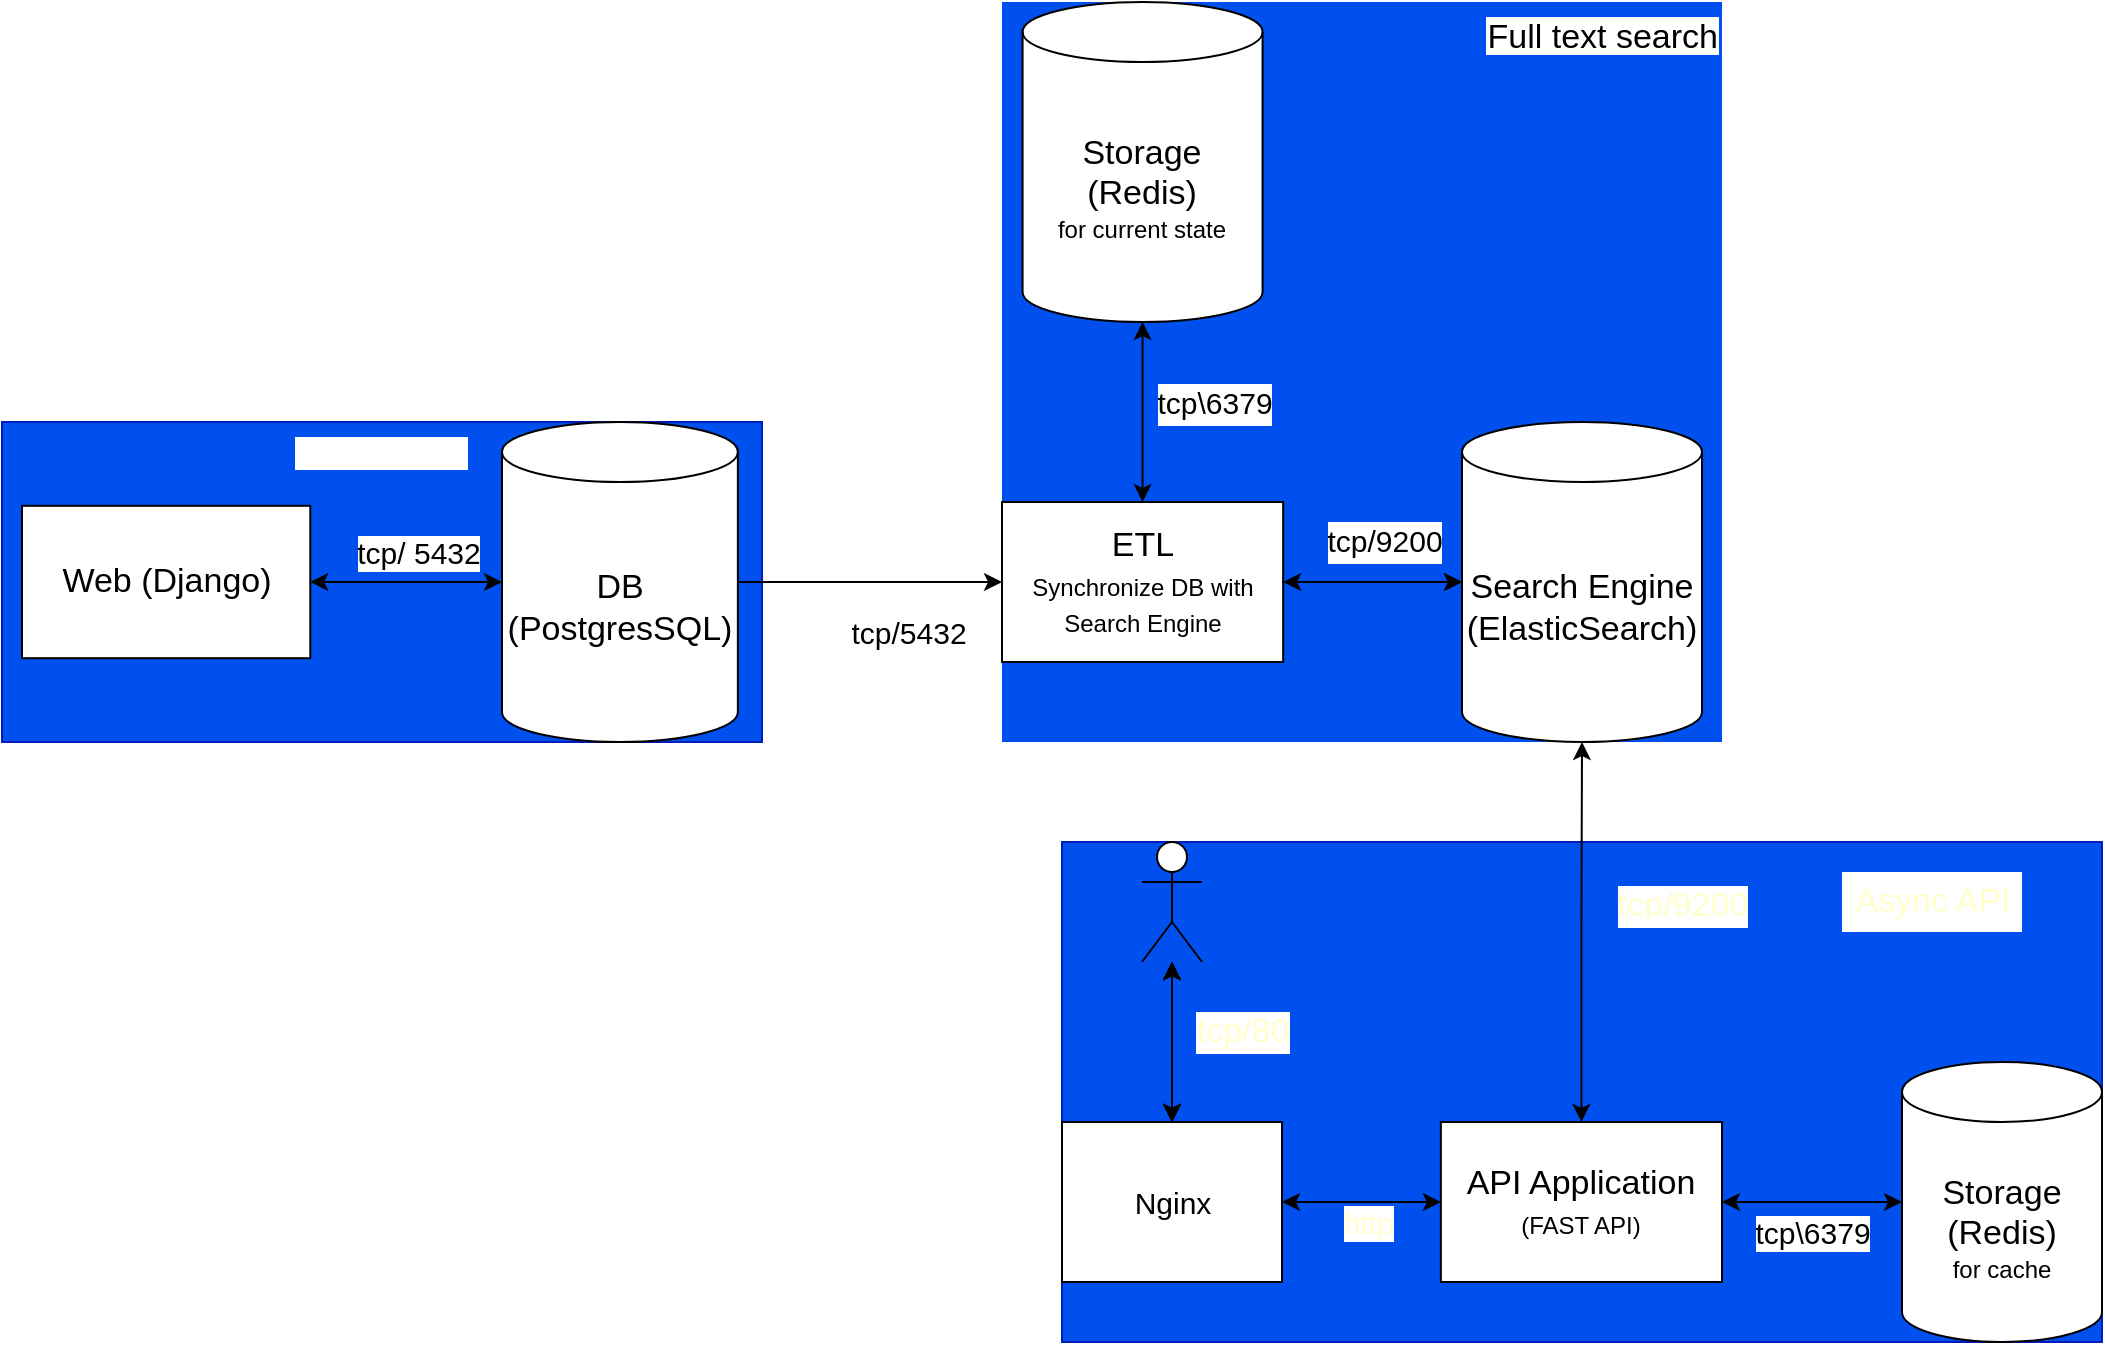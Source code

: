 <mxfile version="15.5.4" type="embed"><diagram id="kgpKYQtTHZ0yAKxKKP6v" name="Page-1"><mxGraphModel dx="1028" dy="2272" grid="1" gridSize="10" guides="1" tooltips="1" connect="1" arrows="1" fold="1" page="1" pageScale="1" pageWidth="850" pageHeight="1100" math="0" shadow="0"><root><mxCell id="0"/><mxCell id="1" parent="0"/><mxCell id="10" value="Admin Panel" style="group;fillColor=#0050ef;rounded=0;fontColor=#ffffff;strokeColor=#001DBC;fontSize=15;labelBackgroundColor=default;" vertex="1" connectable="0" parent="1"><mxGeometry x="90" y="80" width="380" height="160" as="geometry"/></mxCell><mxCell id="2" value="&lt;font style=&quot;font-size: 17px&quot;&gt;Web (Django)&lt;/font&gt;" style="html=1;" vertex="1" parent="10"><mxGeometry x="10" y="41.905" width="144.138" height="76.19" as="geometry"/></mxCell><mxCell id="3" value="&lt;font style=&quot;font-size: 17px&quot;&gt;DB (PostgresSQL)&lt;/font&gt;" style="shape=cylinder3;whiteSpace=wrap;html=1;boundedLbl=1;backgroundOutline=1;size=15;" vertex="1" parent="10"><mxGeometry x="249.999" width="117.931" height="160" as="geometry"/></mxCell><mxCell id="6" value="" style="edgeStyle=orthogonalEdgeStyle;rounded=0;orthogonalLoop=1;jettySize=auto;html=1;startArrow=classic;startFill=1;" edge="1" parent="10" source="2" target="3"><mxGeometry relative="1" as="geometry"/></mxCell><mxCell id="8" value="&lt;font style=&quot;font-size: 15px&quot;&gt;tcp/ 5432&lt;/font&gt;" style="edgeLabel;html=1;align=center;verticalAlign=middle;resizable=0;points=[];" vertex="1" connectable="0" parent="6"><mxGeometry x="0.356" y="-4" relative="1" as="geometry"><mxPoint x="-11" y="-19" as="offset"/></mxGeometry></mxCell><mxCell id="14" value="tcp/5432" style="edgeStyle=orthogonalEdgeStyle;rounded=0;orthogonalLoop=1;jettySize=auto;html=1;fontSize=15;startArrow=none;startFill=0;verticalAlign=top;" edge="1" parent="1" source="3" target="12"><mxGeometry x="0.286" y="-10" relative="1" as="geometry"><mxPoint as="offset"/></mxGeometry></mxCell><mxCell id="24" value="Full text search" style="group;fontSize=17;align=right;labelBackgroundColor=default;fillColor=#0050EF;" vertex="1" connectable="0" parent="1"><mxGeometry x="590" y="-130" width="360" height="370" as="geometry"/></mxCell><mxCell id="32" value="" style="edgeStyle=orthogonalEdgeStyle;rounded=0;orthogonalLoop=1;jettySize=auto;html=1;fontSize=12;startArrow=classic;startFill=1;verticalAlign=top;" edge="1" parent="24" source="12" target="13"><mxGeometry relative="1" as="geometry"/></mxCell><mxCell id="12" value="&lt;font style=&quot;font-size: 17px&quot;&gt;ETL&lt;/font&gt;&lt;br&gt;&lt;font style=&quot;font-size: 12px&quot;&gt;Synchronize DB with Search Engine&lt;/font&gt;" style="html=1;rounded=0;fontSize=15;fillColor=default;verticalAlign=middle;whiteSpace=wrap;" vertex="1" parent="24"><mxGeometry x="0.005" y="250" width="140.563" height="80" as="geometry"/></mxCell><mxCell id="17" value="&lt;font style=&quot;font-size: 17px&quot;&gt;Storage (Redis) &lt;/font&gt;&lt;br&gt;for current state" style="shape=cylinder3;whiteSpace=wrap;html=1;boundedLbl=1;backgroundOutline=1;size=15;" vertex="1" parent="24"><mxGeometry x="10.29" width="120" height="160" as="geometry"/></mxCell><mxCell id="18" value="" style="edgeStyle=orthogonalEdgeStyle;rounded=0;orthogonalLoop=1;jettySize=auto;html=1;fontSize=15;startArrow=classic;startFill=1;verticalAlign=top;" edge="1" parent="24" source="12" target="17"><mxGeometry relative="1" as="geometry"/></mxCell><mxCell id="19" value="&lt;font style=&quot;font-size: 15px&quot;&gt;tcp\6379&lt;/font&gt;" style="edgeLabel;html=1;align=center;verticalAlign=middle;resizable=0;points=[];fontSize=17;" vertex="1" connectable="0" parent="18"><mxGeometry x="-0.428" y="3" relative="1" as="geometry"><mxPoint x="38" y="-24" as="offset"/></mxGeometry></mxCell><mxCell id="13" value="&lt;font style=&quot;font-size: 17px&quot;&gt;Search Engine (ElasticSearch)&lt;/font&gt;" style="shape=cylinder3;whiteSpace=wrap;html=1;boundedLbl=1;backgroundOutline=1;size=15;" vertex="1" parent="24"><mxGeometry x="230" y="210" width="120" height="160" as="geometry"/></mxCell><mxCell id="16" value="" style="edgeStyle=orthogonalEdgeStyle;rounded=0;orthogonalLoop=1;jettySize=auto;html=1;fontSize=15;startArrow=none;startFill=0;verticalAlign=top;" edge="1" parent="24" target="13"><mxGeometry relative="1" as="geometry"><mxPoint x="222.568" y="290" as="sourcePoint"/><Array as="points"><mxPoint x="140" y="290"/><mxPoint x="140" y="290"/></Array></mxGeometry></mxCell><mxCell id="25" value="&lt;font style=&quot;font-size: 15px&quot;&gt;tcp/9200&lt;/font&gt;" style="edgeLabel;html=1;align=center;verticalAlign=middle;resizable=0;points=[];fontSize=17;" vertex="1" connectable="0" parent="16"><mxGeometry x="-0.033" y="-4" relative="1" as="geometry"><mxPoint x="50" y="-24" as="offset"/></mxGeometry></mxCell><mxCell id="47" value="" style="group;fillColor=#0050ef;fontColor=#ffffff;strokeColor=#001DBC;" vertex="1" connectable="0" parent="1"><mxGeometry x="620" y="290" width="520" height="250" as="geometry"/></mxCell><mxCell id="11" value="Nginx" style="html=1;rounded=0;fontSize=15;fillColor=default;" vertex="1" parent="47"><mxGeometry y="140" width="110" height="80" as="geometry"/></mxCell><mxCell id="29" value="&lt;font style=&quot;font-size: 17px&quot;&gt;Sto&lt;/font&gt;&lt;font style=&quot;font-size: 17px&quot;&gt;rage (Redis&lt;/font&gt;&lt;font&gt;&lt;font style=&quot;font-size: 17px&quot;&gt;)&lt;/font&gt;&lt;br&gt;for cache&lt;br&gt;&lt;/font&gt;" style="shape=cylinder3;whiteSpace=wrap;html=1;boundedLbl=1;backgroundOutline=1;size=15;" vertex="1" parent="47"><mxGeometry x="420" y="110" width="100" height="140" as="geometry"/></mxCell><mxCell id="31" value="&lt;font style=&quot;font-size: 15px&quot;&gt;tcp\6379&lt;/font&gt;" style="edgeStyle=orthogonalEdgeStyle;rounded=0;orthogonalLoop=1;jettySize=auto;html=1;fontSize=12;startArrow=classic;startFill=1;verticalAlign=top;" edge="1" parent="47" source="30" target="29"><mxGeometry relative="1" as="geometry"/></mxCell><mxCell id="35" style="edgeStyle=orthogonalEdgeStyle;rounded=0;orthogonalLoop=1;jettySize=auto;html=1;fontSize=12;startArrow=classic;startFill=1;verticalAlign=top;entryX=1;entryY=0.5;entryDx=0;entryDy=0;" edge="1" parent="47" source="30" target="11"><mxGeometry relative="1" as="geometry"><mxPoint x="120" y="100" as="targetPoint"/></mxGeometry></mxCell><mxCell id="36" value="&lt;font style=&quot;font-size: 15px&quot;&gt;http&lt;/font&gt;" style="edgeLabel;html=1;align=center;verticalAlign=middle;resizable=0;points=[];fontSize=12;fontColor=#FFFFCC;" vertex="1" connectable="0" parent="35"><mxGeometry x="-0.077" y="4" relative="1" as="geometry"><mxPoint y="6" as="offset"/></mxGeometry></mxCell><mxCell id="30" value="&lt;span style=&quot;font-size: 17px&quot;&gt;API Application&lt;/span&gt;&lt;br&gt;&lt;font style=&quot;font-size: 12px&quot;&gt;(FAST API)&lt;/font&gt;" style="html=1;rounded=0;fontSize=15;fillColor=default;verticalAlign=middle;whiteSpace=wrap;" vertex="1" parent="47"><mxGeometry x="189.435" y="140" width="140.563" height="80" as="geometry"/></mxCell><mxCell id="41" value="" style="edgeStyle=orthogonalEdgeStyle;rounded=0;orthogonalLoop=1;jettySize=auto;html=1;fontSize=17;fontColor=#FFFFCC;startArrow=classic;startFill=1;verticalAlign=top;" edge="1" parent="47" source="40" target="11"><mxGeometry relative="1" as="geometry"/></mxCell><mxCell id="42" value="" style="edgeStyle=orthogonalEdgeStyle;rounded=0;orthogonalLoop=1;jettySize=auto;html=1;fontSize=17;fontColor=#FFFFCC;startArrow=classic;startFill=1;verticalAlign=top;" edge="1" parent="47" source="40" target="11"><mxGeometry relative="1" as="geometry"/></mxCell><mxCell id="43" value="" style="edgeStyle=orthogonalEdgeStyle;rounded=0;orthogonalLoop=1;jettySize=auto;html=1;fontSize=17;fontColor=#FFFFCC;startArrow=classic;startFill=1;verticalAlign=top;" edge="1" parent="47" source="40" target="11"><mxGeometry relative="1" as="geometry"/></mxCell><mxCell id="44" value="" style="edgeStyle=orthogonalEdgeStyle;rounded=0;orthogonalLoop=1;jettySize=auto;html=1;fontSize=17;fontColor=#FFFFCC;startArrow=classic;startFill=1;verticalAlign=top;" edge="1" parent="47" source="40" target="11"><mxGeometry relative="1" as="geometry"/></mxCell><mxCell id="45" value="" style="edgeStyle=orthogonalEdgeStyle;rounded=0;orthogonalLoop=1;jettySize=auto;html=1;fontSize=17;fontColor=#FFFFCC;startArrow=classic;startFill=1;verticalAlign=top;" edge="1" parent="47" source="40" target="11"><mxGeometry relative="1" as="geometry"/></mxCell><mxCell id="46" value="tcp/80" style="edgeLabel;html=1;align=center;verticalAlign=middle;resizable=0;points=[];fontSize=17;fontColor=#FFFFCC;" vertex="1" connectable="0" parent="45"><mxGeometry x="-0.125" y="-1" relative="1" as="geometry"><mxPoint x="36" as="offset"/></mxGeometry></mxCell><mxCell id="40" value="" style="shape=umlActor;verticalLabelPosition=bottom;verticalAlign=top;html=1;rounded=0;labelBackgroundColor=default;fontSize=17;fontColor=#FFFFCC;fillColor=default;" vertex="1" parent="47"><mxGeometry x="40" width="30" height="60" as="geometry"/></mxCell><mxCell id="48" value="Async API" style="text;html=1;align=center;verticalAlign=middle;resizable=0;points=[];autosize=1;strokeColor=none;fillColor=default;fontSize=17;fontColor=#FFFFCC;" vertex="1" parent="47"><mxGeometry x="390" y="15" width="90" height="30" as="geometry"/></mxCell><mxCell id="38" value="" style="edgeStyle=orthogonalEdgeStyle;rounded=0;orthogonalLoop=1;jettySize=auto;html=1;fontSize=17;fontColor=#FFFFCC;startArrow=classic;startFill=1;verticalAlign=top;" edge="1" parent="1" source="30" target="13"><mxGeometry relative="1" as="geometry"/></mxCell><mxCell id="39" value="tcp/9200" style="edgeLabel;html=1;align=center;verticalAlign=middle;resizable=0;points=[];fontSize=17;fontColor=#FFFFCC;" vertex="1" connectable="0" parent="38"><mxGeometry x="0.148" y="-1" relative="1" as="geometry"><mxPoint x="49" as="offset"/></mxGeometry></mxCell></root></mxGraphModel></diagram></mxfile>